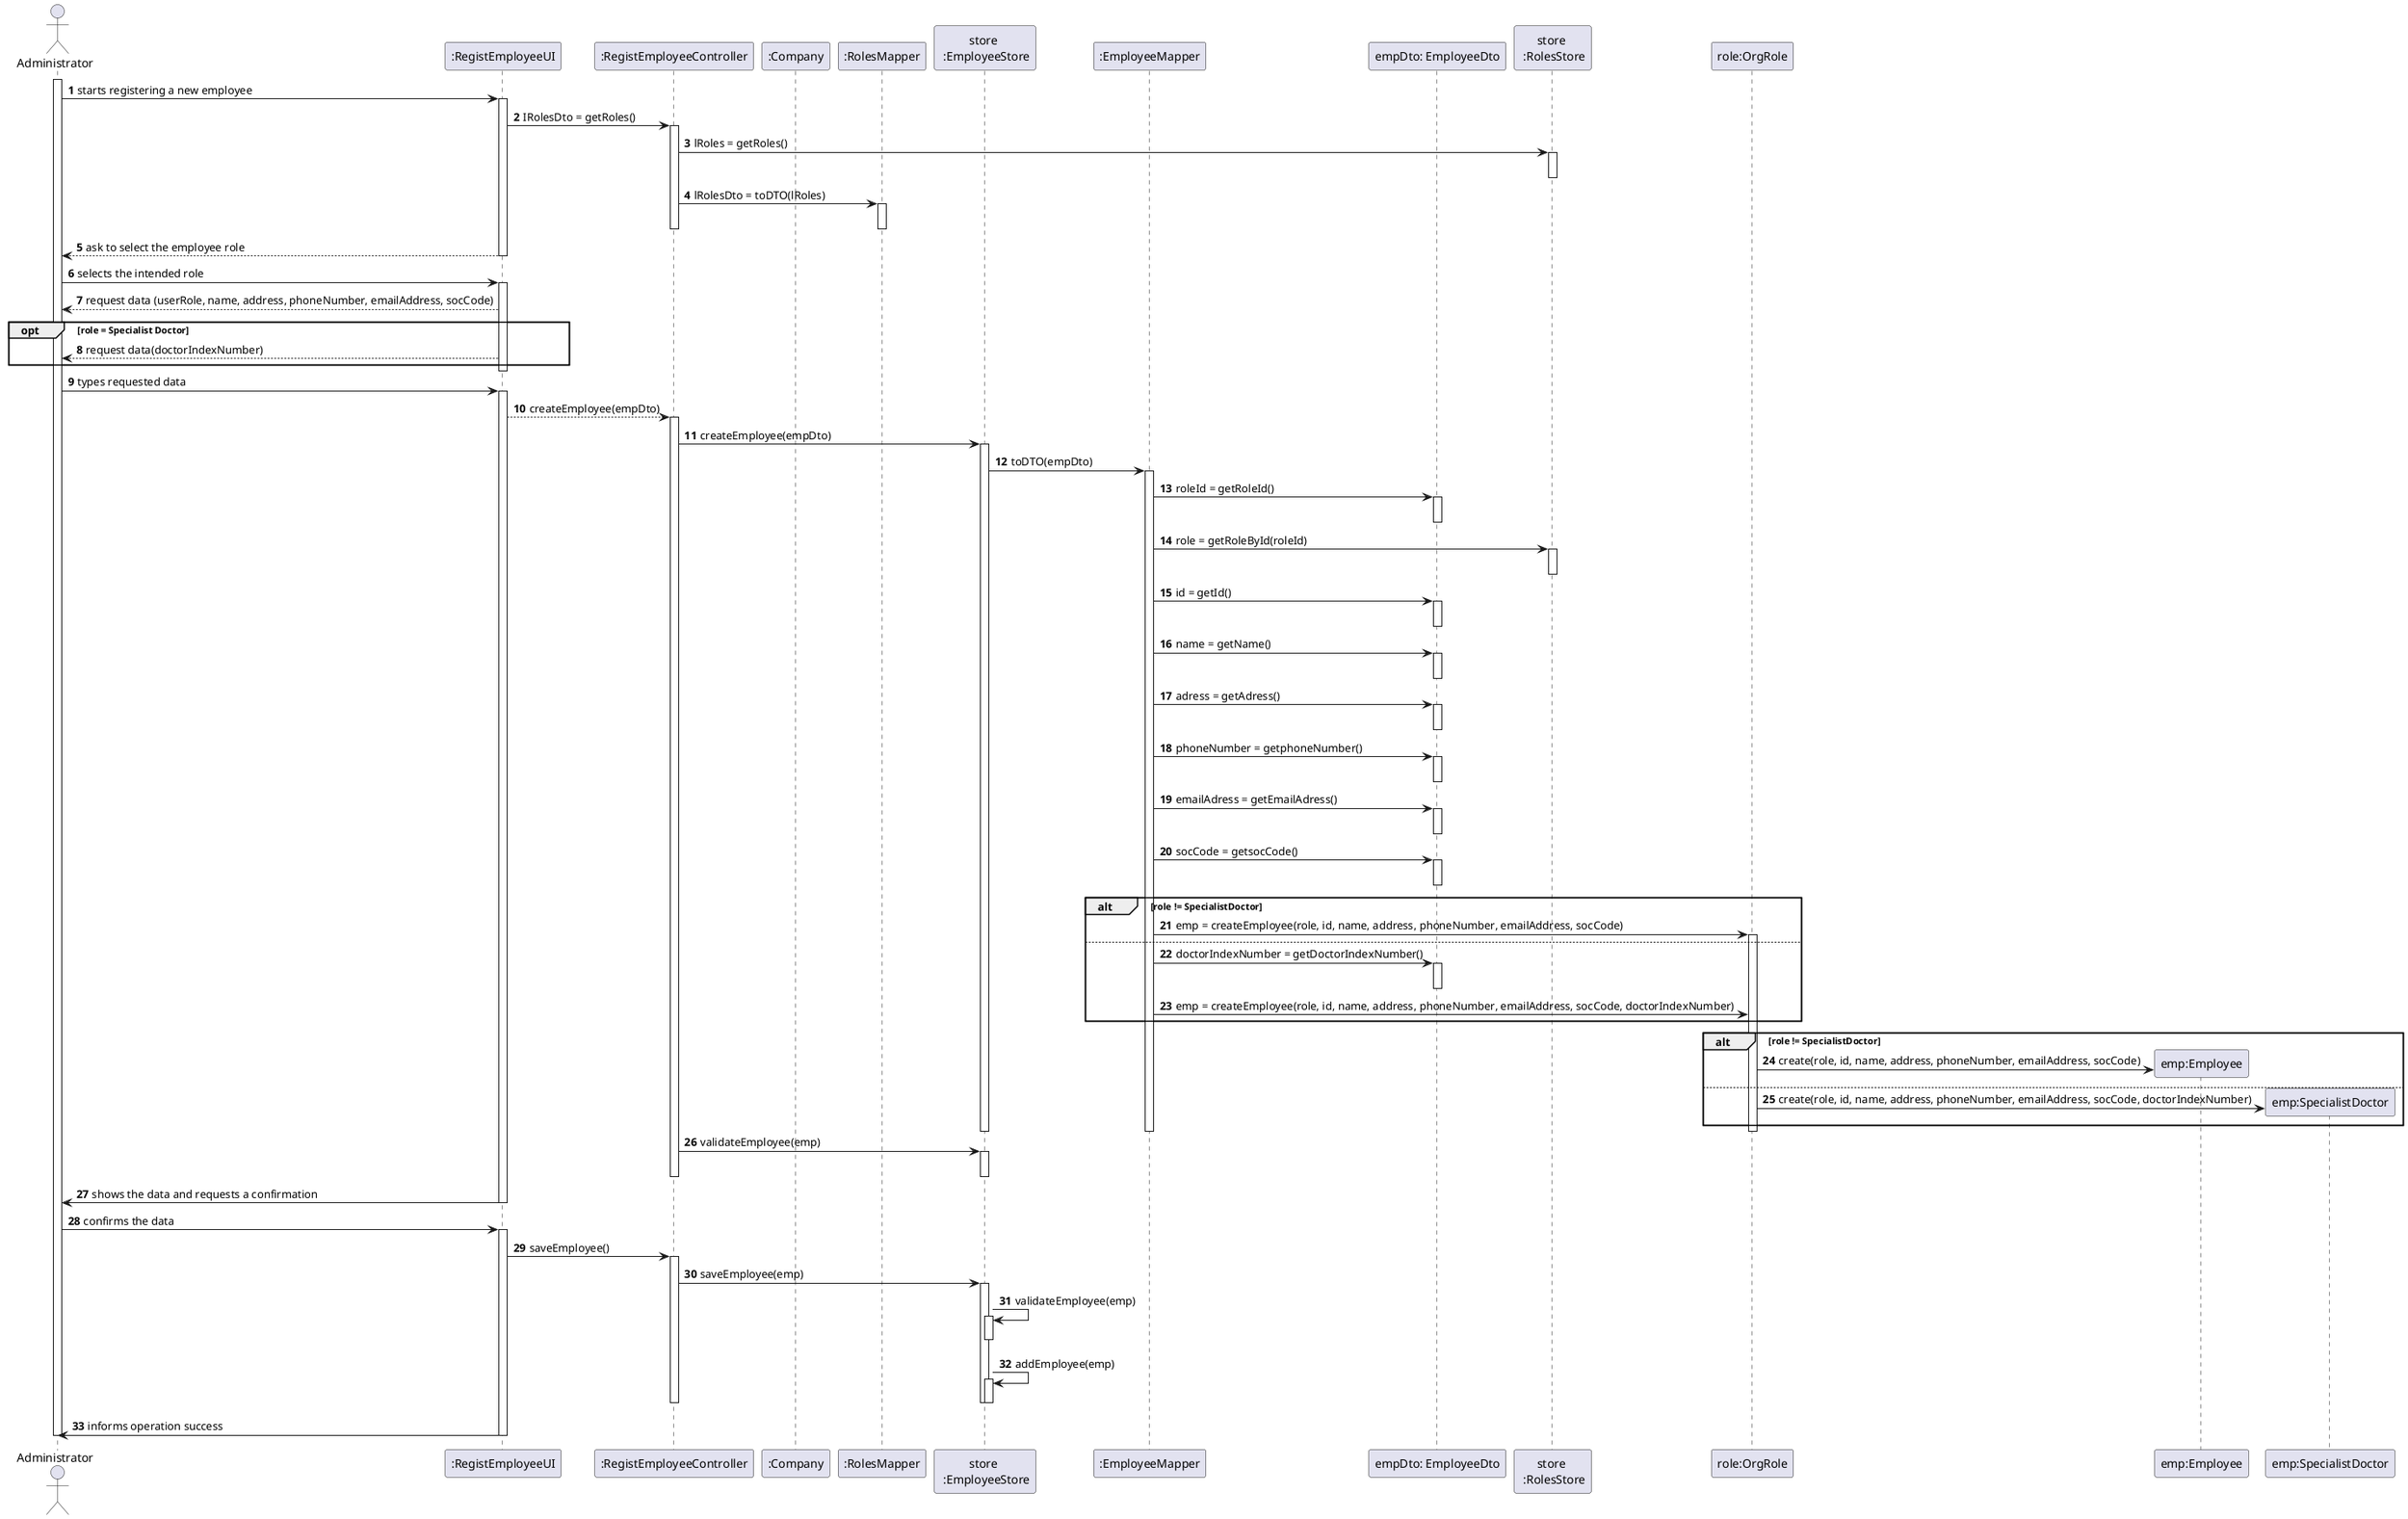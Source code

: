 @startuml
actor Administrator as Adm
participant ":RegistEmployeeUI" as Interface
participant ":RegistEmployeeController" as Controller
participant ":Company" as Company
participant ":RolesMapper" as RolesMapper
participant "store \n :EmployeeStore" as estore
participant ":EmployeeMapper" as eMapper
participant "empDto: EmployeeDto" as EmployeeDto
participant "store \n :RolesStore" as rstore
participant "role:OrgRole" as OrgRole
 
 
autonumber
activate Adm
Adm -> Interface: starts registering a new employee
activate Interface
Interface -> Controller: IRolesDto = getRoles()
activate Controller
Controller -> rstore: lRoles = getRoles()
activate rstore
deactivate rstore
Controller -> RolesMapper: lRolesDto = toDTO(lRoles)
activate RolesMapper
deactivate RolesMapper
deactivate Controller
Interface --> Adm: ask to select the employee role
deactivate Interface
Adm -> Interface: selects the intended role
activate Interface
Interface --> Adm: request data (userRole, name, address, phoneNumber, emailAddress, socCode)
opt role = Specialist Doctor
    Interface --> Adm: request data(doctorIndexNumber)
end
deactivate Interface
 
 
Adm -> Interface: types requested data
activate Interface
Interface --> Controller: createEmployee(empDto)
activate Controller
Controller -> estore: createEmployee(empDto)
activate estore
estore -> eMapper: toDTO(empDto)
activate eMapper
eMapper -> EmployeeDto: roleId = getRoleId()
activate EmployeeDto
deactivate EmployeeDto
eMapper -> rstore: role = getRoleById(roleId)
activate rstore
deactivate rstore
eMapper -> EmployeeDto: id = getId()
activate EmployeeDto
deactivate EmployeeDto
eMapper -> EmployeeDto: name = getName()
activate EmployeeDto
deactivate EmployeeDto
eMapper -> EmployeeDto: adress = getAdress()
activate EmployeeDto
deactivate EmployeeDto
eMapper -> EmployeeDto: phoneNumber = getphoneNumber()
activate EmployeeDto
deactivate EmployeeDto
eMapper -> EmployeeDto: emailAdress = getEmailAdress()
activate EmployeeDto
deactivate EmployeeDto
eMapper -> EmployeeDto: socCode = getsocCode()
activate EmployeeDto
deactivate EmployeeDto
alt role != SpecialistDoctor
    eMapper -> OrgRole: emp = createEmployee(role, id, name, address, phoneNumber, emailAddress, socCode)
    activate OrgRole
else
    eMapper -> EmployeeDto: doctorIndexNumber = getDoctorIndexNumber()
    activate EmployeeDto
    deactivate EmployeeDto
    eMapper -> OrgRole: emp = createEmployee(role, id, name, address, phoneNumber, emailAddress, socCode, doctorIndexNumber)
end
alt role != SpecialistDoctor
    create "emp:Employee" as Employee
    OrgRole -> Employee: create(role, id, name, address, phoneNumber, emailAddress, socCode)
else
    create "emp:SpecialistDoctor" as Doctor
    OrgRole -> Doctor:create(role, id, name, address, phoneNumber, emailAddress, socCode, doctorIndexNumber)
end
deactivate eMapper
deactivate OrgRole
deactivate estore
Controller -> estore: validateEmployee(emp)
activate estore
deactivate estore
deactivate Controller

Interface -> Adm: shows the data and requests a confirmation
deactivate Interface
Adm -> Interface: confirms the data

activate Interface
Interface -> Controller: saveEmployee()
activate Controller
Controller -> estore: saveEmployee(emp)
activate estore
estore -> estore: validateEmployee(emp)
activate estore
deactivate estore
estore -> estore: addEmployee(emp)
activate estore
deactivate estore
deactivate estore
deactivate Controller
Interface -> Adm: informs operation success
deactivate Interface
deactivate Adm
@enduml